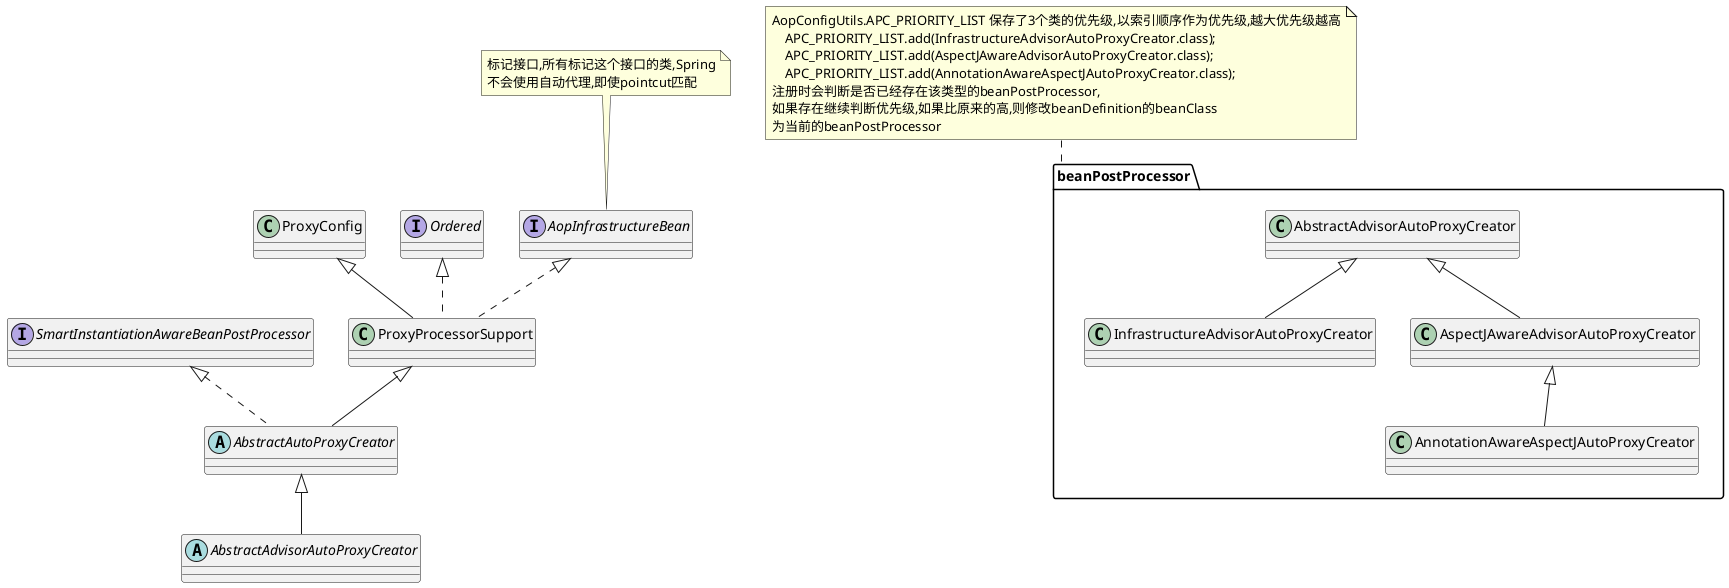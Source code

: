 @startuml
'https://plantuml.com/activity-diagram-beta


interface AopInfrastructureBean
note top
标记接口,所有标记这个接口的类,Spring
不会使用自动代理,即使pointcut匹配
end note

class ProxyProcessorSupport extends ProxyConfig implements Ordered, AopInfrastructureBean
abstract class AbstractAutoProxyCreator extends ProxyProcessorSupport implements SmartInstantiationAwareBeanPostProcessor
abstract class AbstractAdvisorAutoProxyCreator extends AbstractAutoProxyCreator

package beanPostProcessor {



    class InfrastructureAdvisorAutoProxyCreator extends AbstractAdvisorAutoProxyCreator
    class AspectJAwareAdvisorAutoProxyCreator extends AbstractAdvisorAutoProxyCreator
    class AnnotationAwareAspectJAutoProxyCreator extends AspectJAwareAdvisorAutoProxyCreator
}
note top of beanPostProcessor
AopConfigUtils.APC_PRIORITY_LIST 保存了3个类的优先级,以索引顺序作为优先级,越大优先级越高
    APC_PRIORITY_LIST.add(InfrastructureAdvisorAutoProxyCreator.class);
    APC_PRIORITY_LIST.add(AspectJAwareAdvisorAutoProxyCreator.class);
    APC_PRIORITY_LIST.add(AnnotationAwareAspectJAutoProxyCreator.class);
注册时会判断是否已经存在该类型的beanPostProcessor,
如果存在继续判断优先级,如果比原来的高,则修改beanDefinition的beanClass
为当前的beanPostProcessor
end note

@enduml
